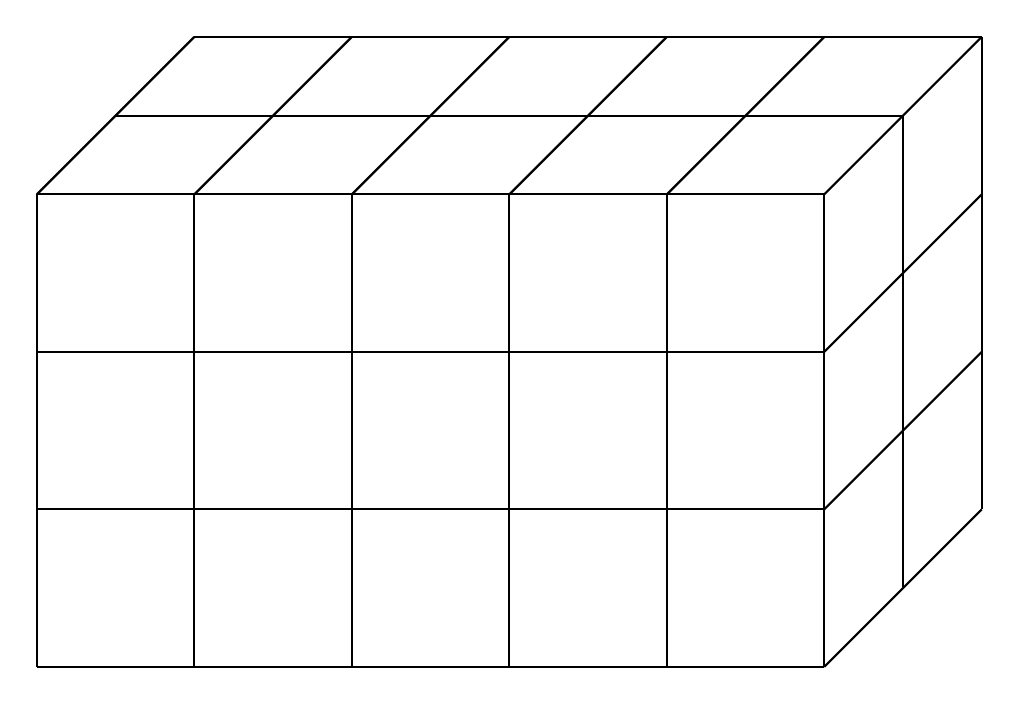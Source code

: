 \begin{tikzpicture}

	\node (0) at (-6, -3) {};
	\node (1) at (4, -3) {};
	\node (2) at (-6, 3) {};
	\node (3) at (4, 3) {};
	\node (4) at (-4, 5) {};
	\node (5) at (6, 5) {};
	\node (6) at (6, -1) {};
	\node (7) at (-4, -3) {};
	\node (8) at (-2, -3) {};
	\node (9) at (0, -3) {};
	\node (10) at (2, -3) {};
	\node (11) at (-4, 3) {};
	\node (12) at (-2, 3) {};
	\node (13) at (0, 3) {};
	\node (14) at (2, 3) {};
	\node (15) at (-2, 5) {};
	\node (16) at (0, 5) {};
	\node (17) at (2, 5) {};
	\node (18) at (4, 5) {};
	\node (19) at (-5, 4) {};
	\node (20) at (5, 4) {};
	\node (21) at (5, -2) {};
	\node (22) at (-6, 1) {};
	\node (23) at (4, 1) {};
	\node (24) at (6, 3) {};
	\node (25) at (6, 3) {};
	\node (26) at (-6, -1) {};
	\node (27) at (4, -1) {};
	\node (28) at (6, 1) {};

	\draw [thick] (0.center) to (2.center);
	\draw [thick] (2.center) to (4.center);
	\draw [thick] (4.center) to (5.center);
	\draw [thick] (5.center) to (3.center);
	\draw [thick] (5.center) to (6.center);
	\draw [thick] (6.center) to (1.center);
	\draw [thick] (1.center) to (3.center);
	\draw [thick] (3.center) to (2.center);
	\draw [thick] (0.center) to (1.center);
	\draw [thick] (11.center) to (7.center);
	\draw [thick] (12.center) to (8.center);
	\draw [thick] (13.center) to (9.center);
	\draw [thick] (14.center) to (10.center);
	\draw [thick] (11.center) to (15.center);
	\draw [thick] (12.center) to (16.center);
	\draw [thick] (13.center) to (17.center);
	\draw [thick] (14.center) to (18.center);
	\draw [thick] (19.center) to (20.center);
	\draw [thick] (20.center) to (21.center);
	\draw [thick] (22.center) to (23.center);
	\draw [thick] (23.center) to (25.center);
	\draw [thick] (26.center) to (27.center);
	\draw [thick] (27.center) to (28.center);

\end{tikzpicture}
